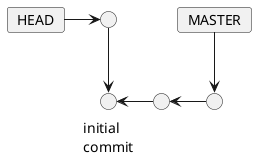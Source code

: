 @startuml
circle first as "initial \ncommit"
circle second as " "
circle third as " "
circle fourth as " "
card MASTER
card HEAD
first <-right- second
second <-right- third
MASTER --> third
HEAD -right-> fourth
fourth -down->first
@enduml